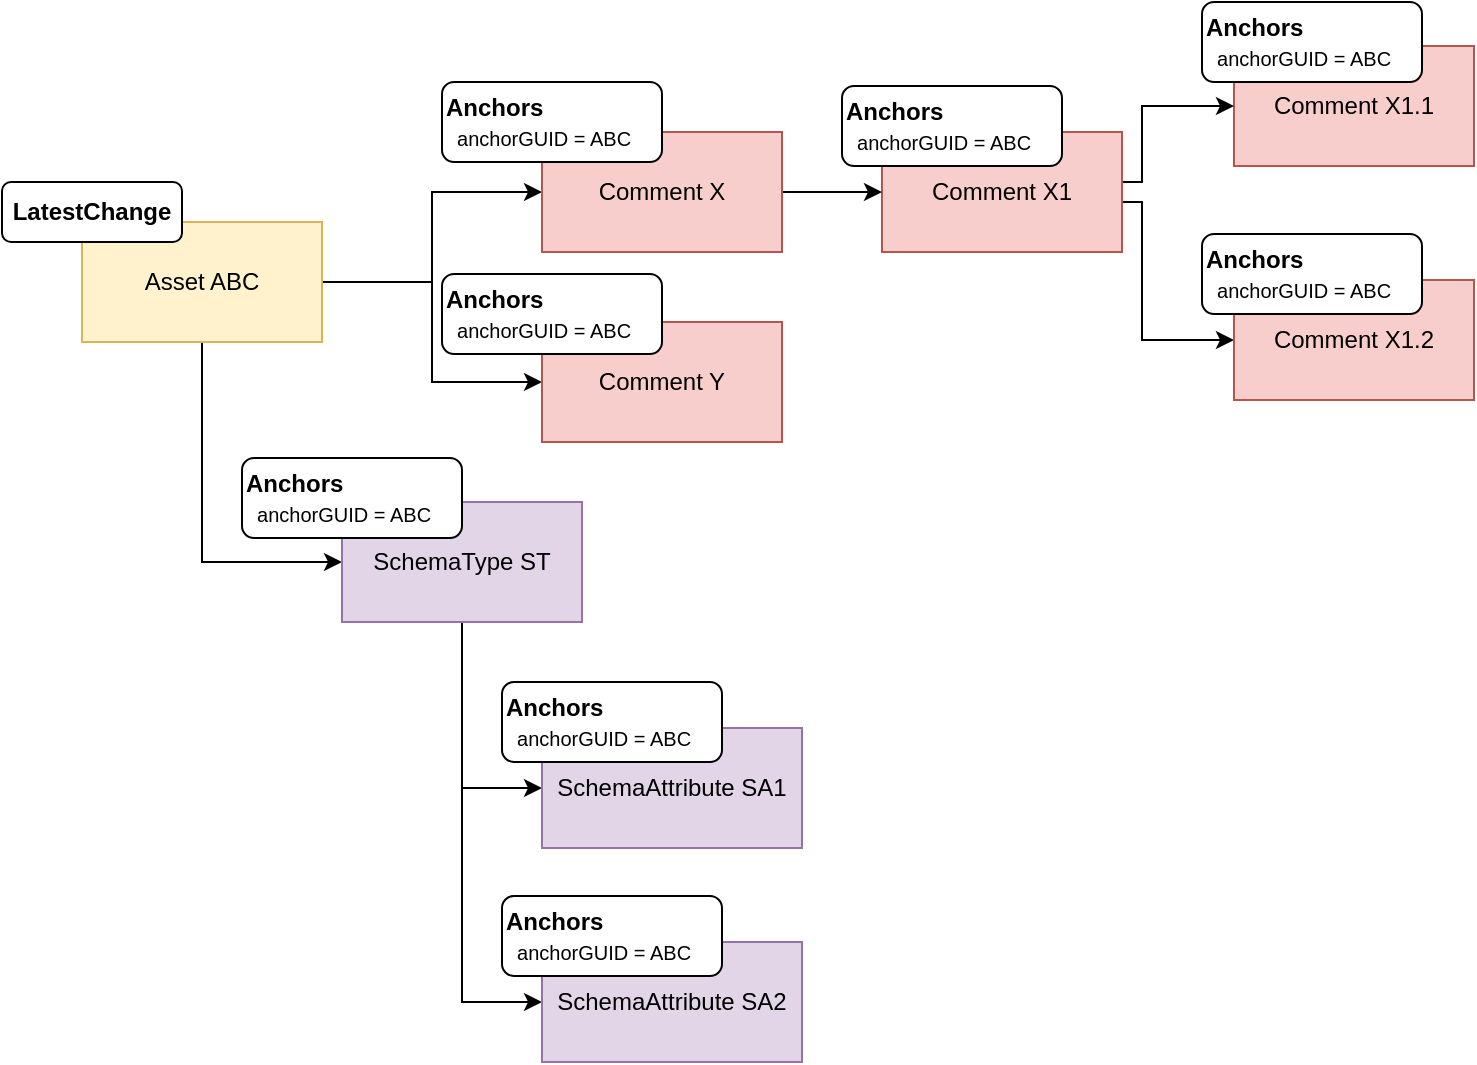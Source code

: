 <mxfile version="12.4.2" type="device" pages="3"><diagram id="Gsfohql7kHr-RK4yt5dW" name="anchors-classifications-on-dependant-objects"><mxGraphModel dx="932" dy="625" grid="1" gridSize="10" guides="1" tooltips="1" connect="1" arrows="1" fold="1" page="1" pageScale="1" pageWidth="827" pageHeight="1169" math="0" shadow="0"><root><mxCell id="0"/><mxCell id="1" parent="0"/><mxCell id="giA_CBc5oxI00BODNL-Y-13" style="edgeStyle=orthogonalEdgeStyle;rounded=0;orthogonalLoop=1;jettySize=auto;html=1;exitX=1;exitY=0.5;exitDx=0;exitDy=0;" edge="1" parent="1" source="giA_CBc5oxI00BODNL-Y-1" target="giA_CBc5oxI00BODNL-Y-10"><mxGeometry relative="1" as="geometry"/></mxCell><mxCell id="giA_CBc5oxI00BODNL-Y-14" style="edgeStyle=orthogonalEdgeStyle;rounded=0;orthogonalLoop=1;jettySize=auto;html=1;entryX=0;entryY=0.5;entryDx=0;entryDy=0;" edge="1" parent="1" source="giA_CBc5oxI00BODNL-Y-1" target="giA_CBc5oxI00BODNL-Y-3"><mxGeometry relative="1" as="geometry"/></mxCell><mxCell id="giA_CBc5oxI00BODNL-Y-18" style="edgeStyle=orthogonalEdgeStyle;rounded=0;orthogonalLoop=1;jettySize=auto;html=1;entryX=0;entryY=0.5;entryDx=0;entryDy=0;" edge="1" parent="1" source="giA_CBc5oxI00BODNL-Y-1" target="giA_CBc5oxI00BODNL-Y-2"><mxGeometry relative="1" as="geometry"><Array as="points"><mxPoint x="150" y="290"/></Array></mxGeometry></mxCell><mxCell id="giA_CBc5oxI00BODNL-Y-1" value="Asset ABC" style="rounded=0;whiteSpace=wrap;html=1;fillColor=#fff2cc;strokeColor=#d6b656;" vertex="1" parent="1"><mxGeometry x="90" y="120" width="120" height="60" as="geometry"/></mxCell><mxCell id="giA_CBc5oxI00BODNL-Y-6" style="edgeStyle=orthogonalEdgeStyle;rounded=0;orthogonalLoop=1;jettySize=auto;html=1;" edge="1" parent="1" target="giA_CBc5oxI00BODNL-Y-4"><mxGeometry relative="1" as="geometry"><mxPoint x="280" y="313" as="sourcePoint"/><Array as="points"><mxPoint x="280" y="403"/></Array></mxGeometry></mxCell><mxCell id="giA_CBc5oxI00BODNL-Y-7" style="edgeStyle=orthogonalEdgeStyle;rounded=0;orthogonalLoop=1;jettySize=auto;html=1;entryX=0;entryY=0.5;entryDx=0;entryDy=0;" edge="1" parent="1" source="giA_CBc5oxI00BODNL-Y-2" target="giA_CBc5oxI00BODNL-Y-5"><mxGeometry relative="1" as="geometry"><Array as="points"><mxPoint x="280" y="510"/></Array></mxGeometry></mxCell><mxCell id="giA_CBc5oxI00BODNL-Y-2" value="SchemaType ST" style="rounded=0;whiteSpace=wrap;html=1;fillColor=#e1d5e7;strokeColor=#9673a6;" vertex="1" parent="1"><mxGeometry x="220" y="260" width="120" height="60" as="geometry"/></mxCell><mxCell id="giA_CBc5oxI00BODNL-Y-3" value="Comment Y" style="rounded=0;whiteSpace=wrap;html=1;fillColor=#f8cecc;strokeColor=#b85450;" vertex="1" parent="1"><mxGeometry x="320" y="170" width="120" height="60" as="geometry"/></mxCell><mxCell id="giA_CBc5oxI00BODNL-Y-4" value="SchemaAttribute SA1" style="rounded=0;whiteSpace=wrap;html=1;fillColor=#e1d5e7;strokeColor=#9673a6;" vertex="1" parent="1"><mxGeometry x="320" y="373" width="130" height="60" as="geometry"/></mxCell><mxCell id="giA_CBc5oxI00BODNL-Y-5" value="SchemaAttribute SA2" style="rounded=0;whiteSpace=wrap;html=1;fillColor=#e1d5e7;strokeColor=#9673a6;" vertex="1" parent="1"><mxGeometry x="320" y="480" width="130" height="60" as="geometry"/></mxCell><mxCell id="giA_CBc5oxI00BODNL-Y-8" value="Comment X1.1" style="rounded=0;whiteSpace=wrap;html=1;fillColor=#f8cecc;strokeColor=#b85450;" vertex="1" parent="1"><mxGeometry x="666" y="32" width="120" height="60" as="geometry"/></mxCell><mxCell id="giA_CBc5oxI00BODNL-Y-16" style="edgeStyle=orthogonalEdgeStyle;rounded=0;orthogonalLoop=1;jettySize=auto;html=1;exitX=1;exitY=0.5;exitDx=0;exitDy=0;entryX=0;entryY=0.5;entryDx=0;entryDy=0;" edge="1" parent="1" source="giA_CBc5oxI00BODNL-Y-9" target="giA_CBc5oxI00BODNL-Y-8"><mxGeometry relative="1" as="geometry"><Array as="points"><mxPoint x="610" y="100"/><mxPoint x="620" y="100"/><mxPoint x="620" y="62"/></Array></mxGeometry></mxCell><mxCell id="giA_CBc5oxI00BODNL-Y-17" style="edgeStyle=orthogonalEdgeStyle;rounded=0;orthogonalLoop=1;jettySize=auto;html=1;exitX=1;exitY=0.5;exitDx=0;exitDy=0;entryX=0;entryY=0.5;entryDx=0;entryDy=0;" edge="1" parent="1" target="giA_CBc5oxI00BODNL-Y-12"><mxGeometry relative="1" as="geometry"><mxPoint x="610" y="117" as="sourcePoint"/><Array as="points"><mxPoint x="610" y="110"/><mxPoint x="620" y="110"/><mxPoint x="620" y="179"/></Array></mxGeometry></mxCell><mxCell id="giA_CBc5oxI00BODNL-Y-9" value="Comment X1" style="rounded=0;whiteSpace=wrap;html=1;fillColor=#f8cecc;strokeColor=#b85450;" vertex="1" parent="1"><mxGeometry x="490" y="75" width="120" height="60" as="geometry"/></mxCell><mxCell id="giA_CBc5oxI00BODNL-Y-15" style="edgeStyle=orthogonalEdgeStyle;rounded=0;orthogonalLoop=1;jettySize=auto;html=1;exitX=1;exitY=0.5;exitDx=0;exitDy=0;entryX=0;entryY=0.5;entryDx=0;entryDy=0;" edge="1" parent="1" source="giA_CBc5oxI00BODNL-Y-10" target="giA_CBc5oxI00BODNL-Y-9"><mxGeometry relative="1" as="geometry"/></mxCell><mxCell id="giA_CBc5oxI00BODNL-Y-10" value="Comment X" style="rounded=0;whiteSpace=wrap;html=1;fillColor=#f8cecc;strokeColor=#b85450;" vertex="1" parent="1"><mxGeometry x="320" y="75" width="120" height="60" as="geometry"/></mxCell><mxCell id="giA_CBc5oxI00BODNL-Y-12" value="Comment X1.2" style="rounded=0;whiteSpace=wrap;html=1;fillColor=#f8cecc;strokeColor=#b85450;" vertex="1" parent="1"><mxGeometry x="666" y="149" width="120" height="60" as="geometry"/></mxCell><mxCell id="giA_CBc5oxI00BODNL-Y-19" value="LatestChange" style="rounded=1;whiteSpace=wrap;html=1;fontStyle=1" vertex="1" parent="1"><mxGeometry x="50" y="100" width="90" height="30" as="geometry"/></mxCell><mxCell id="giA_CBc5oxI00BODNL-Y-20" value="&lt;b&gt;Anchors&lt;/b&gt;&lt;br&gt;&lt;font style=&quot;font-size: 10px&quot;&gt;&amp;nbsp; anchorGUID = ABC&lt;/font&gt;" style="rounded=1;whiteSpace=wrap;html=1;align=left;" vertex="1" parent="1"><mxGeometry x="270" y="146" width="110" height="40" as="geometry"/></mxCell><mxCell id="giA_CBc5oxI00BODNL-Y-26" value="&lt;b&gt;Anchors&lt;/b&gt;&lt;br&gt;&lt;font style=&quot;font-size: 10px&quot;&gt;&amp;nbsp; anchorGUID = ABC&lt;/font&gt;" style="rounded=1;whiteSpace=wrap;html=1;align=left;" vertex="1" parent="1"><mxGeometry x="270" y="50" width="110" height="40" as="geometry"/></mxCell><mxCell id="giA_CBc5oxI00BODNL-Y-27" value="&lt;b&gt;Anchors&lt;/b&gt;&lt;br&gt;&lt;font style=&quot;font-size: 10px&quot;&gt;&amp;nbsp; anchorGUID = ABC&lt;/font&gt;" style="rounded=1;whiteSpace=wrap;html=1;align=left;" vertex="1" parent="1"><mxGeometry x="170" y="238" width="110" height="40" as="geometry"/></mxCell><mxCell id="Hm1JuevKRyN9qZWaBGwR-1" value="&lt;b&gt;Anchors&lt;/b&gt;&lt;br&gt;&lt;font style=&quot;font-size: 10px&quot;&gt;&amp;nbsp; anchorGUID = ABC&lt;/font&gt;" style="rounded=1;whiteSpace=wrap;html=1;align=left;" vertex="1" parent="1"><mxGeometry x="300" y="350" width="110" height="40" as="geometry"/></mxCell><mxCell id="Hm1JuevKRyN9qZWaBGwR-2" value="&lt;b&gt;Anchors&lt;/b&gt;&lt;br&gt;&lt;font style=&quot;font-size: 10px&quot;&gt;&amp;nbsp; anchorGUID = ABC&lt;/font&gt;" style="rounded=1;whiteSpace=wrap;html=1;align=left;" vertex="1" parent="1"><mxGeometry x="300" y="457" width="110" height="40" as="geometry"/></mxCell><mxCell id="HIhjf8GMbFt6_o88jkXc-1" value="&lt;b&gt;Anchors&lt;/b&gt;&lt;br&gt;&lt;font style=&quot;font-size: 10px&quot;&gt;&amp;nbsp; anchorGUID = ABC&lt;/font&gt;" style="rounded=1;whiteSpace=wrap;html=1;align=left;" vertex="1" parent="1"><mxGeometry x="470" y="52" width="110" height="40" as="geometry"/></mxCell><mxCell id="HIhjf8GMbFt6_o88jkXc-2" value="&lt;b&gt;Anchors&lt;/b&gt;&lt;br&gt;&lt;font style=&quot;font-size: 10px&quot;&gt;&amp;nbsp; anchorGUID = ABC&lt;/font&gt;" style="rounded=1;whiteSpace=wrap;html=1;align=left;" vertex="1" parent="1"><mxGeometry x="650" y="10" width="110" height="40" as="geometry"/></mxCell><mxCell id="HIhjf8GMbFt6_o88jkXc-3" value="&lt;b&gt;Anchors&lt;/b&gt;&lt;br&gt;&lt;font style=&quot;font-size: 10px&quot;&gt;&amp;nbsp; anchorGUID = ABC&lt;/font&gt;" style="rounded=1;whiteSpace=wrap;html=1;align=left;" vertex="1" parent="1"><mxGeometry x="650" y="126" width="110" height="40" as="geometry"/></mxCell></root></mxGraphModel></diagram><diagram name="anchors-classifications-on-attached-objects" id="SnrR5gcZEbc6r52OAm0x"><mxGraphModel dx="1759" dy="1794" grid="1" gridSize="10" guides="1" tooltips="1" connect="1" arrows="1" fold="1" page="1" pageScale="1" pageWidth="827" pageHeight="1169" math="0" shadow="0"><root><mxCell id="vXPEN0daqjrXhNIPdCax-0"/><mxCell id="vXPEN0daqjrXhNIPdCax-1" parent="vXPEN0daqjrXhNIPdCax-0"/><mxCell id="vXPEN0daqjrXhNIPdCax-2" style="edgeStyle=orthogonalEdgeStyle;rounded=0;orthogonalLoop=1;jettySize=auto;html=1;exitX=1;exitY=0.5;exitDx=0;exitDy=0;" edge="1" parent="vXPEN0daqjrXhNIPdCax-1" source="vXPEN0daqjrXhNIPdCax-7" target="vXPEN0daqjrXhNIPdCax-19"><mxGeometry relative="1" as="geometry"/></mxCell><mxCell id="vXPEN0daqjrXhNIPdCax-3" style="edgeStyle=orthogonalEdgeStyle;rounded=0;orthogonalLoop=1;jettySize=auto;html=1;entryX=0;entryY=0.5;entryDx=0;entryDy=0;" edge="1" parent="vXPEN0daqjrXhNIPdCax-1" source="vXPEN0daqjrXhNIPdCax-7" target="vXPEN0daqjrXhNIPdCax-11"><mxGeometry relative="1" as="geometry"/></mxCell><mxCell id="vXPEN0daqjrXhNIPdCax-4" style="edgeStyle=orthogonalEdgeStyle;rounded=0;orthogonalLoop=1;jettySize=auto;html=1;entryX=0;entryY=0.5;entryDx=0;entryDy=0;" edge="1" parent="vXPEN0daqjrXhNIPdCax-1" source="vXPEN0daqjrXhNIPdCax-7" target="vXPEN0daqjrXhNIPdCax-10"><mxGeometry relative="1" as="geometry"><Array as="points"><mxPoint x="150" y="290"/></Array></mxGeometry></mxCell><mxCell id="vXPEN0daqjrXhNIPdCax-5" style="edgeStyle=orthogonalEdgeStyle;rounded=0;orthogonalLoop=1;jettySize=auto;html=1;exitX=0;exitY=0.5;exitDx=0;exitDy=0;" edge="1" parent="vXPEN0daqjrXhNIPdCax-1" source="vXPEN0daqjrXhNIPdCax-7" target="vXPEN0daqjrXhNIPdCax-28"><mxGeometry relative="1" as="geometry"/></mxCell><mxCell id="vXPEN0daqjrXhNIPdCax-6" style="edgeStyle=orthogonalEdgeStyle;rounded=0;orthogonalLoop=1;jettySize=auto;html=1;exitX=0.25;exitY=1;exitDx=0;exitDy=0;" edge="1" parent="vXPEN0daqjrXhNIPdCax-1" source="vXPEN0daqjrXhNIPdCax-7" target="vXPEN0daqjrXhNIPdCax-33"><mxGeometry relative="1" as="geometry"/></mxCell><mxCell id="vXPEN0daqjrXhNIPdCax-7" value="Asset ABC" style="rounded=0;whiteSpace=wrap;html=1;fillColor=#fff2cc;strokeColor=#d6b656;" vertex="1" parent="vXPEN0daqjrXhNIPdCax-1"><mxGeometry x="90" y="120" width="120" height="60" as="geometry"/></mxCell><mxCell id="vXPEN0daqjrXhNIPdCax-8" style="edgeStyle=orthogonalEdgeStyle;rounded=0;orthogonalLoop=1;jettySize=auto;html=1;" edge="1" parent="vXPEN0daqjrXhNIPdCax-1" target="vXPEN0daqjrXhNIPdCax-12"><mxGeometry relative="1" as="geometry"><mxPoint x="280" y="313" as="sourcePoint"/><Array as="points"><mxPoint x="280" y="403"/></Array></mxGeometry></mxCell><mxCell id="vXPEN0daqjrXhNIPdCax-9" style="edgeStyle=orthogonalEdgeStyle;rounded=0;orthogonalLoop=1;jettySize=auto;html=1;entryX=0;entryY=0.5;entryDx=0;entryDy=0;" edge="1" parent="vXPEN0daqjrXhNIPdCax-1" source="vXPEN0daqjrXhNIPdCax-10" target="vXPEN0daqjrXhNIPdCax-13"><mxGeometry relative="1" as="geometry"><Array as="points"><mxPoint x="280" y="510"/></Array></mxGeometry></mxCell><mxCell id="vXPEN0daqjrXhNIPdCax-10" value="SchemaType ST" style="rounded=0;whiteSpace=wrap;html=1;fillColor=#e1d5e7;strokeColor=#9673a6;" vertex="1" parent="vXPEN0daqjrXhNIPdCax-1"><mxGeometry x="220" y="260" width="120" height="60" as="geometry"/></mxCell><mxCell id="vXPEN0daqjrXhNIPdCax-11" value="Comment Y" style="rounded=0;whiteSpace=wrap;html=1;fillColor=#f8cecc;strokeColor=#b85450;" vertex="1" parent="vXPEN0daqjrXhNIPdCax-1"><mxGeometry x="320" y="170" width="120" height="60" as="geometry"/></mxCell><mxCell id="vXPEN0daqjrXhNIPdCax-12" value="SchemaAttribute SA1" style="rounded=0;whiteSpace=wrap;html=1;fillColor=#e1d5e7;strokeColor=#9673a6;" vertex="1" parent="vXPEN0daqjrXhNIPdCax-1"><mxGeometry x="320" y="373" width="130" height="60" as="geometry"/></mxCell><mxCell id="vXPEN0daqjrXhNIPdCax-13" value="SchemaAttribute SA2" style="rounded=0;whiteSpace=wrap;html=1;fillColor=#e1d5e7;strokeColor=#9673a6;" vertex="1" parent="vXPEN0daqjrXhNIPdCax-1"><mxGeometry x="320" y="480" width="130" height="60" as="geometry"/></mxCell><mxCell id="vXPEN0daqjrXhNIPdCax-14" value="Comment X1.1" style="rounded=0;whiteSpace=wrap;html=1;fillColor=#f8cecc;strokeColor=#b85450;" vertex="1" parent="vXPEN0daqjrXhNIPdCax-1"><mxGeometry x="666" y="32" width="120" height="60" as="geometry"/></mxCell><mxCell id="vXPEN0daqjrXhNIPdCax-15" style="edgeStyle=orthogonalEdgeStyle;rounded=0;orthogonalLoop=1;jettySize=auto;html=1;exitX=1;exitY=0.5;exitDx=0;exitDy=0;entryX=0;entryY=0.5;entryDx=0;entryDy=0;" edge="1" parent="vXPEN0daqjrXhNIPdCax-1" source="vXPEN0daqjrXhNIPdCax-17" target="vXPEN0daqjrXhNIPdCax-14"><mxGeometry relative="1" as="geometry"><Array as="points"><mxPoint x="610" y="100"/><mxPoint x="620" y="100"/><mxPoint x="620" y="62"/></Array></mxGeometry></mxCell><mxCell id="vXPEN0daqjrXhNIPdCax-16" style="edgeStyle=orthogonalEdgeStyle;rounded=0;orthogonalLoop=1;jettySize=auto;html=1;exitX=1;exitY=0.5;exitDx=0;exitDy=0;entryX=0;entryY=0.5;entryDx=0;entryDy=0;" edge="1" parent="vXPEN0daqjrXhNIPdCax-1" target="vXPEN0daqjrXhNIPdCax-20"><mxGeometry relative="1" as="geometry"><mxPoint x="610" y="117" as="sourcePoint"/><Array as="points"><mxPoint x="610" y="110"/><mxPoint x="620" y="110"/><mxPoint x="620" y="179"/></Array></mxGeometry></mxCell><mxCell id="vXPEN0daqjrXhNIPdCax-17" value="Comment X1" style="rounded=0;whiteSpace=wrap;html=1;fillColor=#f8cecc;strokeColor=#b85450;" vertex="1" parent="vXPEN0daqjrXhNIPdCax-1"><mxGeometry x="490" y="75" width="120" height="60" as="geometry"/></mxCell><mxCell id="vXPEN0daqjrXhNIPdCax-18" style="edgeStyle=orthogonalEdgeStyle;rounded=0;orthogonalLoop=1;jettySize=auto;html=1;exitX=1;exitY=0.5;exitDx=0;exitDy=0;entryX=0;entryY=0.5;entryDx=0;entryDy=0;" edge="1" parent="vXPEN0daqjrXhNIPdCax-1" source="vXPEN0daqjrXhNIPdCax-19" target="vXPEN0daqjrXhNIPdCax-17"><mxGeometry relative="1" as="geometry"/></mxCell><mxCell id="vXPEN0daqjrXhNIPdCax-19" value="Comment X" style="rounded=0;whiteSpace=wrap;html=1;fillColor=#f8cecc;strokeColor=#b85450;" vertex="1" parent="vXPEN0daqjrXhNIPdCax-1"><mxGeometry x="320" y="75" width="120" height="60" as="geometry"/></mxCell><mxCell id="vXPEN0daqjrXhNIPdCax-20" value="Comment X1.2" style="rounded=0;whiteSpace=wrap;html=1;fillColor=#f8cecc;strokeColor=#b85450;" vertex="1" parent="vXPEN0daqjrXhNIPdCax-1"><mxGeometry x="666" y="149" width="120" height="60" as="geometry"/></mxCell><mxCell id="vXPEN0daqjrXhNIPdCax-21" value="LatestChange" style="rounded=1;whiteSpace=wrap;html=1;fontStyle=1" vertex="1" parent="vXPEN0daqjrXhNIPdCax-1"><mxGeometry x="50" y="100" width="90" height="30" as="geometry"/></mxCell><mxCell id="vXPEN0daqjrXhNIPdCax-22" value="&lt;b&gt;Anchors&lt;/b&gt;&lt;br&gt;&lt;font style=&quot;font-size: 10px&quot;&gt;&amp;nbsp; anchorGUID = ABC&lt;/font&gt;" style="rounded=1;whiteSpace=wrap;html=1;align=left;" vertex="1" parent="vXPEN0daqjrXhNIPdCax-1"><mxGeometry x="270" y="146" width="110" height="40" as="geometry"/></mxCell><mxCell id="vXPEN0daqjrXhNIPdCax-24" value="&lt;b&gt;Anchors&lt;/b&gt;&lt;br&gt;&lt;font style=&quot;font-size: 10px&quot;&gt;&amp;nbsp; anchorGUID = ABC&lt;/font&gt;" style="rounded=1;whiteSpace=wrap;html=1;align=left;" vertex="1" parent="vXPEN0daqjrXhNIPdCax-1"><mxGeometry x="270" y="50" width="110" height="40" as="geometry"/></mxCell><mxCell id="vXPEN0daqjrXhNIPdCax-25" value="&lt;b&gt;Anchors&lt;/b&gt;&lt;br&gt;&lt;font style=&quot;font-size: 10px&quot;&gt;&amp;nbsp; anchorGUID = ABC&lt;/font&gt;" style="rounded=1;whiteSpace=wrap;html=1;align=left;" vertex="1" parent="vXPEN0daqjrXhNIPdCax-1"><mxGeometry x="170" y="238" width="110" height="40" as="geometry"/></mxCell><mxCell id="vXPEN0daqjrXhNIPdCax-28" value="GlossaryTerm GT" style="rounded=0;whiteSpace=wrap;html=1;fillColor=#b0e3e6;strokeColor=#0e8088;" vertex="1" parent="vXPEN0daqjrXhNIPdCax-1"><mxGeometry x="-140" y="120" width="120" height="60" as="geometry"/></mxCell><mxCell id="vXPEN0daqjrXhNIPdCax-29" value="LatestChange" style="rounded=1;whiteSpace=wrap;html=1;fontStyle=1" vertex="1" parent="vXPEN0daqjrXhNIPdCax-1"><mxGeometry x="-180" y="100" width="90" height="30" as="geometry"/></mxCell><mxCell id="vXPEN0daqjrXhNIPdCax-30" style="edgeStyle=orthogonalEdgeStyle;rounded=0;orthogonalLoop=1;jettySize=auto;html=1;entryX=0.5;entryY=0;entryDx=0;entryDy=0;" edge="1" parent="vXPEN0daqjrXhNIPdCax-1" source="vXPEN0daqjrXhNIPdCax-28" target="vXPEN0daqjrXhNIPdCax-31"><mxGeometry relative="1" as="geometry"><mxPoint x="-250" y="220" as="sourcePoint"/></mxGeometry></mxCell><mxCell id="vXPEN0daqjrXhNIPdCax-31" value="Comment Z" style="rounded=0;whiteSpace=wrap;html=1;fillColor=#f8cecc;strokeColor=#b85450;" vertex="1" parent="vXPEN0daqjrXhNIPdCax-1"><mxGeometry x="-140" y="240" width="120" height="60" as="geometry"/></mxCell><mxCell id="vXPEN0daqjrXhNIPdCax-32" value="&lt;b&gt;Anchors&lt;/b&gt;&lt;br&gt;&lt;font style=&quot;font-size: 10px&quot;&gt;&amp;nbsp; anchorGUID = GT&lt;/font&gt;" style="rounded=1;whiteSpace=wrap;html=1;align=left;" vertex="1" parent="vXPEN0daqjrXhNIPdCax-1"><mxGeometry x="-190" y="216" width="100" height="40" as="geometry"/></mxCell><mxCell id="vXPEN0daqjrXhNIPdCax-33" value="InformalTag" style="rounded=0;whiteSpace=wrap;html=1;fillColor=#fad9d5;strokeColor=#ae4132;" vertex="1" parent="vXPEN0daqjrXhNIPdCax-1"><mxGeometry x="60" y="350" width="120" height="60" as="geometry"/></mxCell><mxCell id="vXPEN0daqjrXhNIPdCax-34" style="edgeStyle=orthogonalEdgeStyle;rounded=0;orthogonalLoop=1;jettySize=auto;html=1;exitX=1;exitY=0.5;exitDx=0;exitDy=0;entryX=0.5;entryY=0;entryDx=0;entryDy=0;" edge="1" parent="vXPEN0daqjrXhNIPdCax-1" source="vXPEN0daqjrXhNIPdCax-35" target="vXPEN0daqjrXhNIPdCax-7"><mxGeometry relative="1" as="geometry"/></mxCell><mxCell id="vXPEN0daqjrXhNIPdCax-35" value="Rating R" style="rounded=0;whiteSpace=wrap;html=1;fillColor=#fad9d5;strokeColor=#ae4132;" vertex="1" parent="vXPEN0daqjrXhNIPdCax-1"><mxGeometry y="-70" width="120" height="60" as="geometry"/></mxCell><mxCell id="vXPEN0daqjrXhNIPdCax-36" value="&lt;b&gt;Anchors&lt;/b&gt;&lt;br&gt;&lt;font style=&quot;font-size: 10px&quot;&gt;&amp;nbsp; anchorGUID = ABC&lt;/font&gt;" style="rounded=1;whiteSpace=wrap;html=1;align=left;" vertex="1" parent="vXPEN0daqjrXhNIPdCax-1"><mxGeometry x="-40" y="-100" width="110" height="40" as="geometry"/></mxCell><mxCell id="vXPEN0daqjrXhNIPdCax-37" style="edgeStyle=orthogonalEdgeStyle;rounded=0;orthogonalLoop=1;jettySize=auto;html=1;exitX=0;exitY=0.75;exitDx=0;exitDy=0;entryX=0.75;entryY=0;entryDx=0;entryDy=0;" edge="1" parent="vXPEN0daqjrXhNIPdCax-1" source="vXPEN0daqjrXhNIPdCax-38" target="vXPEN0daqjrXhNIPdCax-7"><mxGeometry relative="1" as="geometry"/></mxCell><mxCell id="vXPEN0daqjrXhNIPdCax-38" value="NoteLog N-ABC" style="rounded=0;whiteSpace=wrap;html=1;fillColor=#fad9d5;strokeColor=#ae4132;" vertex="1" parent="vXPEN0daqjrXhNIPdCax-1"><mxGeometry x="220" y="-110" width="120" height="60" as="geometry"/></mxCell><mxCell id="vXPEN0daqjrXhNIPdCax-39" value="&lt;b&gt;Anchors&lt;/b&gt;&lt;br&gt;&lt;font style=&quot;font-size: 10px&quot;&gt;&amp;nbsp; anchorGUID = ABC&lt;/font&gt;" style="rounded=1;whiteSpace=wrap;html=1;align=left;" vertex="1" parent="vXPEN0daqjrXhNIPdCax-1"><mxGeometry x="160" y="-130" width="110" height="40" as="geometry"/></mxCell><mxCell id="vXPEN0daqjrXhNIPdCax-40" style="edgeStyle=orthogonalEdgeStyle;rounded=0;orthogonalLoop=1;jettySize=auto;html=1;exitX=0;exitY=0.5;exitDx=0;exitDy=0;entryX=0.883;entryY=0.017;entryDx=0;entryDy=0;entryPerimeter=0;" edge="1" parent="vXPEN0daqjrXhNIPdCax-1" source="vXPEN0daqjrXhNIPdCax-41"><mxGeometry relative="1" as="geometry"><mxPoint x="196" y="120" as="targetPoint"/><Array as="points"><mxPoint x="196" y="-10"/></Array></mxGeometry></mxCell><mxCell id="vXPEN0daqjrXhNIPdCax-41" value="NoteLog N-General" style="rounded=0;whiteSpace=wrap;html=1;fillColor=#fad9d5;strokeColor=#ae4132;" vertex="1" parent="vXPEN0daqjrXhNIPdCax-1"><mxGeometry x="220" y="-40" width="120" height="60" as="geometry"/></mxCell><mxCell id="vXPEN0daqjrXhNIPdCax-42" value="&lt;b&gt;Anchors&lt;/b&gt;&lt;br&gt;&lt;font style=&quot;font-size: 10px&quot;&gt;&amp;nbsp; anchorGUID = ABC&lt;/font&gt;" style="rounded=1;whiteSpace=wrap;html=1;align=left;" vertex="1" parent="vXPEN0daqjrXhNIPdCax-1"><mxGeometry x="300" y="350" width="110" height="40" as="geometry"/></mxCell><mxCell id="vXPEN0daqjrXhNIPdCax-43" value="&lt;b&gt;Anchors&lt;/b&gt;&lt;br&gt;&lt;font style=&quot;font-size: 10px&quot;&gt;&amp;nbsp; anchorGUID = ABC&lt;/font&gt;" style="rounded=1;whiteSpace=wrap;html=1;align=left;" vertex="1" parent="vXPEN0daqjrXhNIPdCax-1"><mxGeometry x="300" y="457" width="110" height="40" as="geometry"/></mxCell><mxCell id="vXPEN0daqjrXhNIPdCax-44" value="&lt;b&gt;Anchors&lt;/b&gt;&lt;br&gt;&lt;font style=&quot;font-size: 10px&quot;&gt;&amp;nbsp; anchorGUID = ABC&lt;/font&gt;" style="rounded=1;whiteSpace=wrap;html=1;align=left;" vertex="1" parent="vXPEN0daqjrXhNIPdCax-1"><mxGeometry x="470" y="52" width="110" height="40" as="geometry"/></mxCell><mxCell id="vXPEN0daqjrXhNIPdCax-45" value="&lt;b&gt;Anchors&lt;/b&gt;&lt;br&gt;&lt;font style=&quot;font-size: 10px&quot;&gt;&amp;nbsp; anchorGUID = ABC&lt;/font&gt;" style="rounded=1;whiteSpace=wrap;html=1;align=left;" vertex="1" parent="vXPEN0daqjrXhNIPdCax-1"><mxGeometry x="650" y="10" width="110" height="40" as="geometry"/></mxCell><mxCell id="vXPEN0daqjrXhNIPdCax-46" value="&lt;b&gt;Anchors&lt;/b&gt;&lt;br&gt;&lt;font style=&quot;font-size: 10px&quot;&gt;&amp;nbsp; anchorGUID = ABC&lt;/font&gt;" style="rounded=1;whiteSpace=wrap;html=1;align=left;" vertex="1" parent="vXPEN0daqjrXhNIPdCax-1"><mxGeometry x="650" y="126" width="110" height="40" as="geometry"/></mxCell></root></mxGraphModel></diagram><diagram id="avgZr48NVJ9JX8AIl6m6" name="Page-2"><mxGraphModel dx="932" dy="625" grid="1" gridSize="10" guides="1" tooltips="1" connect="1" arrows="1" fold="1" page="1" pageScale="1" pageWidth="827" pageHeight="1169" math="0" shadow="0"><root><mxCell id="PyFMDq2EVa1ImLG9dJUn-0"/><mxCell id="PyFMDq2EVa1ImLG9dJUn-1" parent="PyFMDq2EVa1ImLG9dJUn-0"/></root></mxGraphModel></diagram></mxfile>